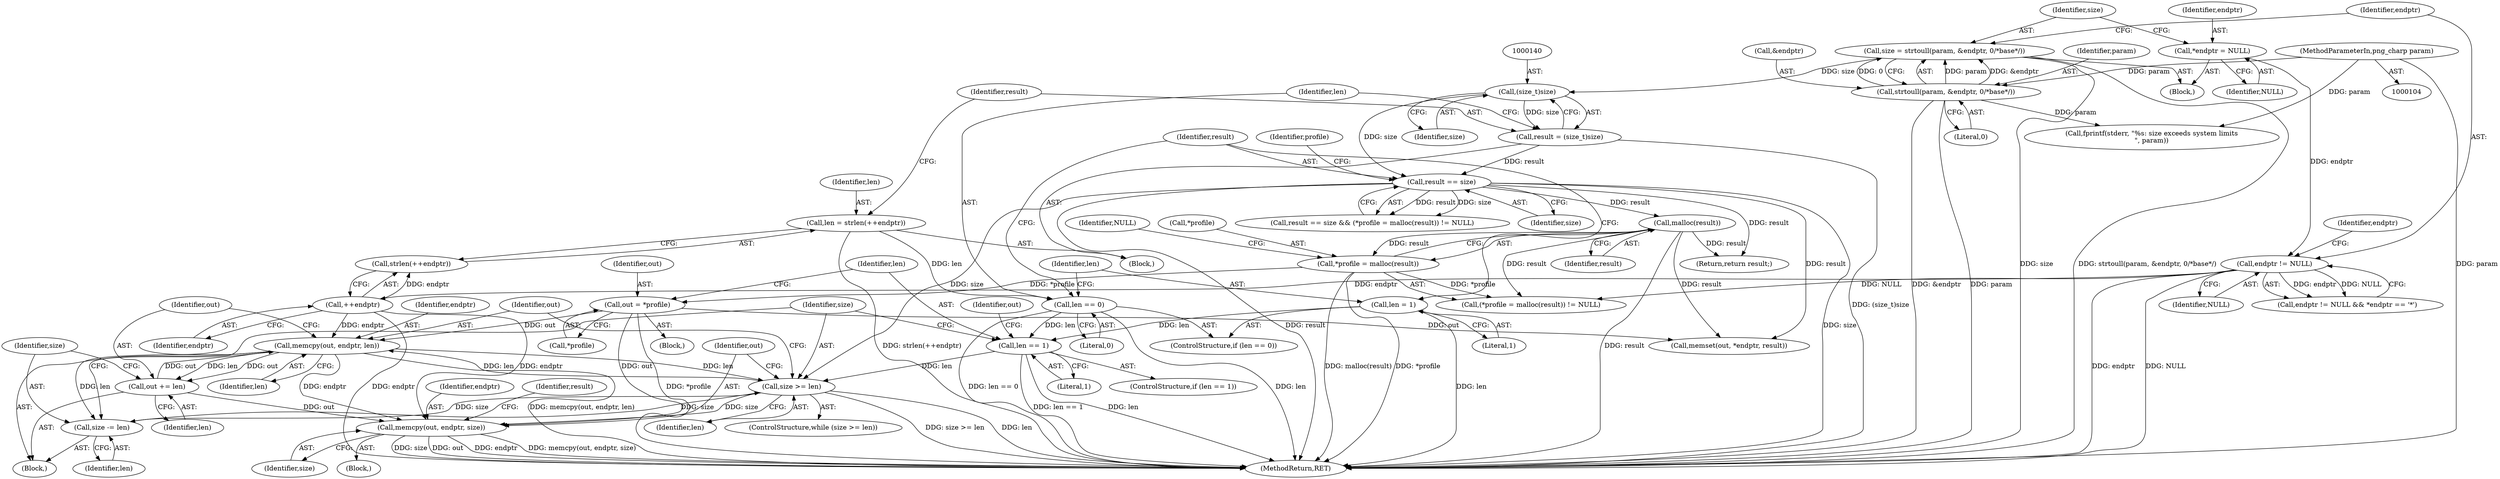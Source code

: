 digraph "0_Android_9d4853418ab2f754c2b63e091c29c5529b8b86ca_17@API" {
"1000193" [label="(Call,memcpy(out, endptr, size))"];
"1000187" [label="(Call,out += len)"];
"1000183" [label="(Call,memcpy(out, endptr, len))"];
"1000163" [label="(Call,out = *profile)"];
"1000155" [label="(Call,*profile = malloc(result))"];
"1000158" [label="(Call,malloc(result))"];
"1000151" [label="(Call,result == size)"];
"1000137" [label="(Call,result = (size_t)size)"];
"1000139" [label="(Call,(size_t)size)"];
"1000113" [label="(Call,size = strtoull(param, &endptr, 0/*base*/))"];
"1000115" [label="(Call,strtoull(param, &endptr, 0/*base*/))"];
"1000105" [label="(MethodParameterIn,png_charp param)"];
"1000134" [label="(Call,++endptr)"];
"1000122" [label="(Call,endptr != NULL)"];
"1000109" [label="(Call,*endptr = NULL)"];
"1000179" [label="(Call,size >= len)"];
"1000190" [label="(Call,size -= len)"];
"1000168" [label="(Call,len == 1)"];
"1000143" [label="(Call,len == 0)"];
"1000131" [label="(Call,len = strlen(++endptr))"];
"1000146" [label="(Call,len = 1)"];
"1000180" [label="(Identifier,size)"];
"1000157" [label="(Identifier,profile)"];
"1000181" [label="(Identifier,len)"];
"1000114" [label="(Identifier,size)"];
"1000169" [label="(Identifier,len)"];
"1000134" [label="(Call,++endptr)"];
"1000186" [label="(Identifier,len)"];
"1000160" [label="(Identifier,NULL)"];
"1000137" [label="(Call,result = (size_t)size)"];
"1000184" [label="(Identifier,out)"];
"1000201" [label="(Call,fprintf(stderr, \"%s: size exceeds system limits\n\", param))"];
"1000143" [label="(Call,len == 0)"];
"1000179" [label="(Call,size >= len)"];
"1000151" [label="(Call,result == size)"];
"1000167" [label="(ControlStructure,if (len == 1))"];
"1000146" [label="(Call,len = 1)"];
"1000172" [label="(Identifier,out)"];
"1000148" [label="(Literal,1)"];
"1000123" [label="(Identifier,endptr)"];
"1000113" [label="(Call,size = strtoull(param, &endptr, 0/*base*/))"];
"1000117" [label="(Call,&endptr)"];
"1000107" [label="(Block,)"];
"1000133" [label="(Call,strlen(++endptr))"];
"1000193" [label="(Call,memcpy(out, endptr, size))"];
"1000165" [label="(Call,*profile)"];
"1000145" [label="(Literal,0)"];
"1000116" [label="(Identifier,param)"];
"1000178" [label="(ControlStructure,while (size >= len))"];
"1000161" [label="(Block,)"];
"1000132" [label="(Identifier,len)"];
"1000127" [label="(Identifier,endptr)"];
"1000177" [label="(Block,)"];
"1000196" [label="(Identifier,size)"];
"1000144" [label="(Identifier,len)"];
"1000188" [label="(Identifier,out)"];
"1000115" [label="(Call,strtoull(param, &endptr, 0/*base*/))"];
"1000191" [label="(Identifier,size)"];
"1000189" [label="(Identifier,len)"];
"1000111" [label="(Identifier,NULL)"];
"1000209" [label="(MethodReturn,RET)"];
"1000187" [label="(Call,out += len)"];
"1000124" [label="(Identifier,NULL)"];
"1000142" [label="(ControlStructure,if (len == 0))"];
"1000195" [label="(Identifier,endptr)"];
"1000198" [label="(Identifier,result)"];
"1000164" [label="(Identifier,out)"];
"1000131" [label="(Call,len = strlen(++endptr))"];
"1000163" [label="(Call,out = *profile)"];
"1000159" [label="(Identifier,result)"];
"1000147" [label="(Identifier,len)"];
"1000152" [label="(Identifier,result)"];
"1000110" [label="(Identifier,endptr)"];
"1000156" [label="(Call,*profile)"];
"1000185" [label="(Identifier,endptr)"];
"1000194" [label="(Identifier,out)"];
"1000170" [label="(Literal,1)"];
"1000150" [label="(Call,result == size && (*profile = malloc(result)) != NULL)"];
"1000192" [label="(Identifier,len)"];
"1000158" [label="(Call,malloc(result))"];
"1000141" [label="(Identifier,size)"];
"1000197" [label="(Return,return result;)"];
"1000182" [label="(Block,)"];
"1000139" [label="(Call,(size_t)size)"];
"1000153" [label="(Identifier,size)"];
"1000135" [label="(Identifier,endptr)"];
"1000171" [label="(Call,memset(out, *endptr, result))"];
"1000190" [label="(Call,size -= len)"];
"1000129" [label="(Block,)"];
"1000183" [label="(Call,memcpy(out, endptr, len))"];
"1000155" [label="(Call,*profile = malloc(result))"];
"1000119" [label="(Literal,0)"];
"1000122" [label="(Call,endptr != NULL)"];
"1000121" [label="(Call,endptr != NULL && *endptr == '*')"];
"1000168" [label="(Call,len == 1)"];
"1000138" [label="(Identifier,result)"];
"1000105" [label="(MethodParameterIn,png_charp param)"];
"1000109" [label="(Call,*endptr = NULL)"];
"1000154" [label="(Call,(*profile = malloc(result)) != NULL)"];
"1000193" -> "1000177"  [label="AST: "];
"1000193" -> "1000196"  [label="CFG: "];
"1000194" -> "1000193"  [label="AST: "];
"1000195" -> "1000193"  [label="AST: "];
"1000196" -> "1000193"  [label="AST: "];
"1000198" -> "1000193"  [label="CFG: "];
"1000193" -> "1000209"  [label="DDG: out"];
"1000193" -> "1000209"  [label="DDG: endptr"];
"1000193" -> "1000209"  [label="DDG: memcpy(out, endptr, size)"];
"1000193" -> "1000209"  [label="DDG: size"];
"1000187" -> "1000193"  [label="DDG: out"];
"1000163" -> "1000193"  [label="DDG: out"];
"1000183" -> "1000193"  [label="DDG: endptr"];
"1000134" -> "1000193"  [label="DDG: endptr"];
"1000179" -> "1000193"  [label="DDG: size"];
"1000187" -> "1000182"  [label="AST: "];
"1000187" -> "1000189"  [label="CFG: "];
"1000188" -> "1000187"  [label="AST: "];
"1000189" -> "1000187"  [label="AST: "];
"1000191" -> "1000187"  [label="CFG: "];
"1000187" -> "1000183"  [label="DDG: out"];
"1000183" -> "1000187"  [label="DDG: len"];
"1000183" -> "1000187"  [label="DDG: out"];
"1000183" -> "1000182"  [label="AST: "];
"1000183" -> "1000186"  [label="CFG: "];
"1000184" -> "1000183"  [label="AST: "];
"1000185" -> "1000183"  [label="AST: "];
"1000186" -> "1000183"  [label="AST: "];
"1000188" -> "1000183"  [label="CFG: "];
"1000183" -> "1000209"  [label="DDG: memcpy(out, endptr, len)"];
"1000183" -> "1000179"  [label="DDG: len"];
"1000163" -> "1000183"  [label="DDG: out"];
"1000134" -> "1000183"  [label="DDG: endptr"];
"1000179" -> "1000183"  [label="DDG: len"];
"1000183" -> "1000190"  [label="DDG: len"];
"1000163" -> "1000161"  [label="AST: "];
"1000163" -> "1000165"  [label="CFG: "];
"1000164" -> "1000163"  [label="AST: "];
"1000165" -> "1000163"  [label="AST: "];
"1000169" -> "1000163"  [label="CFG: "];
"1000163" -> "1000209"  [label="DDG: *profile"];
"1000155" -> "1000163"  [label="DDG: *profile"];
"1000163" -> "1000171"  [label="DDG: out"];
"1000155" -> "1000154"  [label="AST: "];
"1000155" -> "1000158"  [label="CFG: "];
"1000156" -> "1000155"  [label="AST: "];
"1000158" -> "1000155"  [label="AST: "];
"1000160" -> "1000155"  [label="CFG: "];
"1000155" -> "1000209"  [label="DDG: *profile"];
"1000155" -> "1000209"  [label="DDG: malloc(result)"];
"1000155" -> "1000154"  [label="DDG: *profile"];
"1000158" -> "1000155"  [label="DDG: result"];
"1000158" -> "1000159"  [label="CFG: "];
"1000159" -> "1000158"  [label="AST: "];
"1000158" -> "1000209"  [label="DDG: result"];
"1000158" -> "1000154"  [label="DDG: result"];
"1000151" -> "1000158"  [label="DDG: result"];
"1000158" -> "1000171"  [label="DDG: result"];
"1000158" -> "1000197"  [label="DDG: result"];
"1000151" -> "1000150"  [label="AST: "];
"1000151" -> "1000153"  [label="CFG: "];
"1000152" -> "1000151"  [label="AST: "];
"1000153" -> "1000151"  [label="AST: "];
"1000157" -> "1000151"  [label="CFG: "];
"1000150" -> "1000151"  [label="CFG: "];
"1000151" -> "1000209"  [label="DDG: size"];
"1000151" -> "1000209"  [label="DDG: result"];
"1000151" -> "1000150"  [label="DDG: result"];
"1000151" -> "1000150"  [label="DDG: size"];
"1000137" -> "1000151"  [label="DDG: result"];
"1000139" -> "1000151"  [label="DDG: size"];
"1000151" -> "1000171"  [label="DDG: result"];
"1000151" -> "1000179"  [label="DDG: size"];
"1000151" -> "1000197"  [label="DDG: result"];
"1000137" -> "1000129"  [label="AST: "];
"1000137" -> "1000139"  [label="CFG: "];
"1000138" -> "1000137"  [label="AST: "];
"1000139" -> "1000137"  [label="AST: "];
"1000144" -> "1000137"  [label="CFG: "];
"1000137" -> "1000209"  [label="DDG: (size_t)size"];
"1000139" -> "1000137"  [label="DDG: size"];
"1000139" -> "1000141"  [label="CFG: "];
"1000140" -> "1000139"  [label="AST: "];
"1000141" -> "1000139"  [label="AST: "];
"1000113" -> "1000139"  [label="DDG: size"];
"1000113" -> "1000107"  [label="AST: "];
"1000113" -> "1000115"  [label="CFG: "];
"1000114" -> "1000113"  [label="AST: "];
"1000115" -> "1000113"  [label="AST: "];
"1000123" -> "1000113"  [label="CFG: "];
"1000113" -> "1000209"  [label="DDG: size"];
"1000113" -> "1000209"  [label="DDG: strtoull(param, &endptr, 0/*base*/)"];
"1000115" -> "1000113"  [label="DDG: param"];
"1000115" -> "1000113"  [label="DDG: &endptr"];
"1000115" -> "1000113"  [label="DDG: 0"];
"1000115" -> "1000119"  [label="CFG: "];
"1000116" -> "1000115"  [label="AST: "];
"1000117" -> "1000115"  [label="AST: "];
"1000119" -> "1000115"  [label="AST: "];
"1000115" -> "1000209"  [label="DDG: &endptr"];
"1000115" -> "1000209"  [label="DDG: param"];
"1000105" -> "1000115"  [label="DDG: param"];
"1000115" -> "1000201"  [label="DDG: param"];
"1000105" -> "1000104"  [label="AST: "];
"1000105" -> "1000209"  [label="DDG: param"];
"1000105" -> "1000201"  [label="DDG: param"];
"1000134" -> "1000133"  [label="AST: "];
"1000134" -> "1000135"  [label="CFG: "];
"1000135" -> "1000134"  [label="AST: "];
"1000133" -> "1000134"  [label="CFG: "];
"1000134" -> "1000209"  [label="DDG: endptr"];
"1000134" -> "1000133"  [label="DDG: endptr"];
"1000122" -> "1000134"  [label="DDG: endptr"];
"1000122" -> "1000121"  [label="AST: "];
"1000122" -> "1000124"  [label="CFG: "];
"1000123" -> "1000122"  [label="AST: "];
"1000124" -> "1000122"  [label="AST: "];
"1000127" -> "1000122"  [label="CFG: "];
"1000121" -> "1000122"  [label="CFG: "];
"1000122" -> "1000209"  [label="DDG: endptr"];
"1000122" -> "1000209"  [label="DDG: NULL"];
"1000122" -> "1000121"  [label="DDG: endptr"];
"1000122" -> "1000121"  [label="DDG: NULL"];
"1000109" -> "1000122"  [label="DDG: endptr"];
"1000122" -> "1000154"  [label="DDG: NULL"];
"1000109" -> "1000107"  [label="AST: "];
"1000109" -> "1000111"  [label="CFG: "];
"1000110" -> "1000109"  [label="AST: "];
"1000111" -> "1000109"  [label="AST: "];
"1000114" -> "1000109"  [label="CFG: "];
"1000179" -> "1000178"  [label="AST: "];
"1000179" -> "1000181"  [label="CFG: "];
"1000180" -> "1000179"  [label="AST: "];
"1000181" -> "1000179"  [label="AST: "];
"1000184" -> "1000179"  [label="CFG: "];
"1000194" -> "1000179"  [label="CFG: "];
"1000179" -> "1000209"  [label="DDG: size >= len"];
"1000179" -> "1000209"  [label="DDG: len"];
"1000190" -> "1000179"  [label="DDG: size"];
"1000168" -> "1000179"  [label="DDG: len"];
"1000179" -> "1000190"  [label="DDG: size"];
"1000190" -> "1000182"  [label="AST: "];
"1000190" -> "1000192"  [label="CFG: "];
"1000191" -> "1000190"  [label="AST: "];
"1000192" -> "1000190"  [label="AST: "];
"1000180" -> "1000190"  [label="CFG: "];
"1000168" -> "1000167"  [label="AST: "];
"1000168" -> "1000170"  [label="CFG: "];
"1000169" -> "1000168"  [label="AST: "];
"1000170" -> "1000168"  [label="AST: "];
"1000172" -> "1000168"  [label="CFG: "];
"1000180" -> "1000168"  [label="CFG: "];
"1000168" -> "1000209"  [label="DDG: len == 1"];
"1000168" -> "1000209"  [label="DDG: len"];
"1000143" -> "1000168"  [label="DDG: len"];
"1000146" -> "1000168"  [label="DDG: len"];
"1000143" -> "1000142"  [label="AST: "];
"1000143" -> "1000145"  [label="CFG: "];
"1000144" -> "1000143"  [label="AST: "];
"1000145" -> "1000143"  [label="AST: "];
"1000147" -> "1000143"  [label="CFG: "];
"1000152" -> "1000143"  [label="CFG: "];
"1000143" -> "1000209"  [label="DDG: len"];
"1000143" -> "1000209"  [label="DDG: len == 0"];
"1000131" -> "1000143"  [label="DDG: len"];
"1000131" -> "1000129"  [label="AST: "];
"1000131" -> "1000133"  [label="CFG: "];
"1000132" -> "1000131"  [label="AST: "];
"1000133" -> "1000131"  [label="AST: "];
"1000138" -> "1000131"  [label="CFG: "];
"1000131" -> "1000209"  [label="DDG: strlen(++endptr)"];
"1000146" -> "1000142"  [label="AST: "];
"1000146" -> "1000148"  [label="CFG: "];
"1000147" -> "1000146"  [label="AST: "];
"1000148" -> "1000146"  [label="AST: "];
"1000152" -> "1000146"  [label="CFG: "];
"1000146" -> "1000209"  [label="DDG: len"];
}
